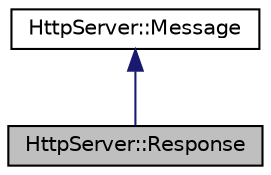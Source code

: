 digraph "HttpServer::Response"
{
  edge [fontname="Helvetica",fontsize="10",labelfontname="Helvetica",labelfontsize="10"];
  node [fontname="Helvetica",fontsize="10",shape=record];
  Node2 [label="HttpServer::Response",height=0.2,width=0.4,color="black", fillcolor="grey75", style="filled", fontcolor="black"];
  Node3 -> Node2 [dir="back",color="midnightblue",fontsize="10",style="solid",fontname="Helvetica"];
  Node3 [label="HttpServer::Message",height=0.2,width=0.4,color="black", fillcolor="white", style="filled",URL="$classHttpServer_1_1Message.html",tooltip="Abstract base class for Http Requests and Http Responses. "];
}

